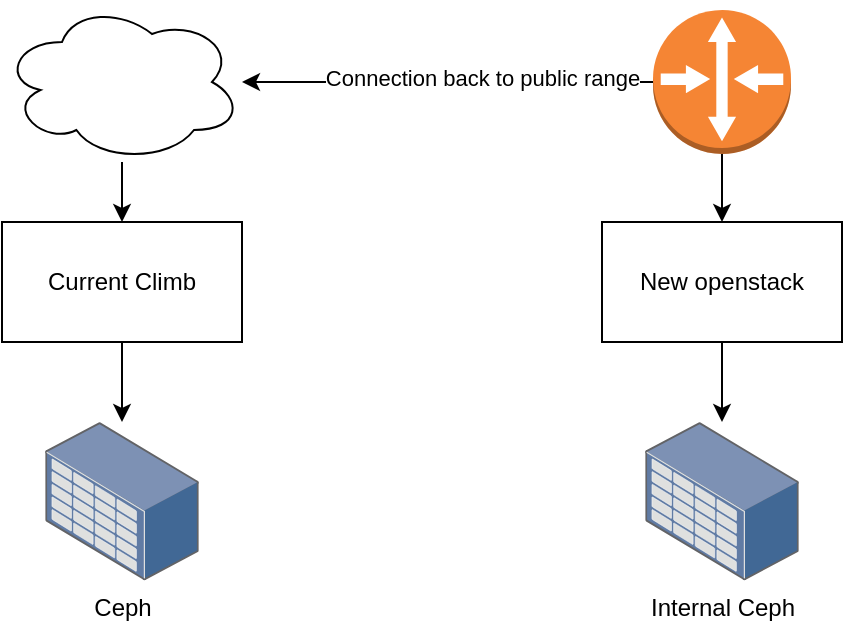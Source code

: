 <mxfile version="20.0.1" type="github">
  <diagram id="T-g-LYez_434LapBceKL" name="Page-1">
    <mxGraphModel dx="1298" dy="834" grid="1" gridSize="10" guides="1" tooltips="1" connect="1" arrows="1" fold="1" page="1" pageScale="1" pageWidth="827" pageHeight="1169" math="0" shadow="0">
      <root>
        <mxCell id="0" />
        <mxCell id="1" parent="0" />
        <mxCell id="_T7aq7ISfoz5jXwDcb6F-9" value="" style="edgeStyle=orthogonalEdgeStyle;rounded=0;orthogonalLoop=1;jettySize=auto;html=1;" edge="1" parent="1" source="_T7aq7ISfoz5jXwDcb6F-1" target="_T7aq7ISfoz5jXwDcb6F-5">
          <mxGeometry relative="1" as="geometry" />
        </mxCell>
        <mxCell id="_T7aq7ISfoz5jXwDcb6F-1" value="Current Climb" style="rounded=0;whiteSpace=wrap;html=1;" vertex="1" parent="1">
          <mxGeometry x="40" y="120" width="120" height="60" as="geometry" />
        </mxCell>
        <mxCell id="_T7aq7ISfoz5jXwDcb6F-12" value="" style="edgeStyle=orthogonalEdgeStyle;rounded=0;orthogonalLoop=1;jettySize=auto;html=1;" edge="1" parent="1" source="_T7aq7ISfoz5jXwDcb6F-4" target="_T7aq7ISfoz5jXwDcb6F-6">
          <mxGeometry relative="1" as="geometry" />
        </mxCell>
        <mxCell id="_T7aq7ISfoz5jXwDcb6F-4" value="New openstack" style="rounded=0;whiteSpace=wrap;html=1;" vertex="1" parent="1">
          <mxGeometry x="340" y="120" width="120" height="60" as="geometry" />
        </mxCell>
        <mxCell id="_T7aq7ISfoz5jXwDcb6F-5" value="Ceph" style="points=[];aspect=fixed;html=1;align=center;shadow=0;dashed=0;image;image=img/lib/allied_telesis/storage/Datacenter_Server_Storage_Unit_Large.svg;" vertex="1" parent="1">
          <mxGeometry x="61.6" y="220" width="76.8" height="79.2" as="geometry" />
        </mxCell>
        <mxCell id="_T7aq7ISfoz5jXwDcb6F-6" value="Internal Ceph" style="points=[];aspect=fixed;html=1;align=center;shadow=0;dashed=0;image;image=img/lib/allied_telesis/storage/Datacenter_Server_Storage_Unit_Large.svg;" vertex="1" parent="1">
          <mxGeometry x="361.6" y="220" width="76.8" height="79.2" as="geometry" />
        </mxCell>
        <mxCell id="_T7aq7ISfoz5jXwDcb6F-8" value="" style="edgeStyle=orthogonalEdgeStyle;rounded=0;orthogonalLoop=1;jettySize=auto;html=1;" edge="1" parent="1" source="_T7aq7ISfoz5jXwDcb6F-7" target="_T7aq7ISfoz5jXwDcb6F-1">
          <mxGeometry relative="1" as="geometry" />
        </mxCell>
        <mxCell id="_T7aq7ISfoz5jXwDcb6F-7" value="" style="ellipse;shape=cloud;whiteSpace=wrap;html=1;" vertex="1" parent="1">
          <mxGeometry x="40" y="10" width="120" height="80" as="geometry" />
        </mxCell>
        <mxCell id="_T7aq7ISfoz5jXwDcb6F-11" value="" style="edgeStyle=orthogonalEdgeStyle;rounded=0;orthogonalLoop=1;jettySize=auto;html=1;" edge="1" parent="1" source="_T7aq7ISfoz5jXwDcb6F-10" target="_T7aq7ISfoz5jXwDcb6F-4">
          <mxGeometry relative="1" as="geometry" />
        </mxCell>
        <mxCell id="_T7aq7ISfoz5jXwDcb6F-13" value="" style="edgeStyle=orthogonalEdgeStyle;rounded=0;orthogonalLoop=1;jettySize=auto;html=1;" edge="1" parent="1" source="_T7aq7ISfoz5jXwDcb6F-10" target="_T7aq7ISfoz5jXwDcb6F-7">
          <mxGeometry relative="1" as="geometry" />
        </mxCell>
        <mxCell id="_T7aq7ISfoz5jXwDcb6F-14" value="Connection back to public range" style="edgeLabel;html=1;align=center;verticalAlign=middle;resizable=0;points=[];" vertex="1" connectable="0" parent="_T7aq7ISfoz5jXwDcb6F-13">
          <mxGeometry x="-0.168" y="-2" relative="1" as="geometry">
            <mxPoint as="offset" />
          </mxGeometry>
        </mxCell>
        <mxCell id="_T7aq7ISfoz5jXwDcb6F-10" value="" style="outlineConnect=0;dashed=0;verticalLabelPosition=bottom;verticalAlign=top;align=center;html=1;shape=mxgraph.aws3.router;fillColor=#F58534;gradientColor=none;" vertex="1" parent="1">
          <mxGeometry x="365.5" y="14" width="69" height="72" as="geometry" />
        </mxCell>
      </root>
    </mxGraphModel>
  </diagram>
</mxfile>
